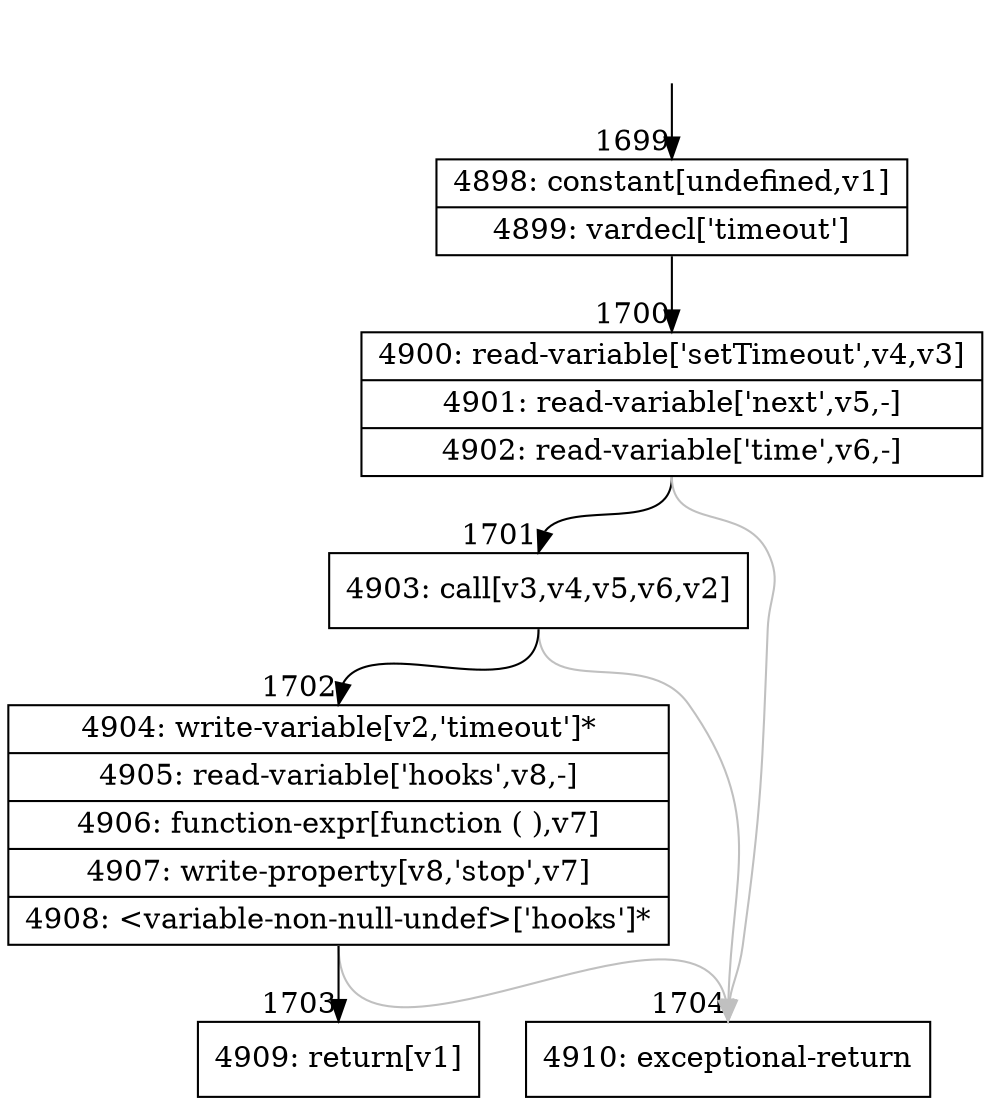 digraph {
rankdir="TD"
BB_entry119[shape=none,label=""];
BB_entry119 -> BB1699 [tailport=s, headport=n, headlabel="    1699"]
BB1699 [shape=record label="{4898: constant[undefined,v1]|4899: vardecl['timeout']}" ] 
BB1699 -> BB1700 [tailport=s, headport=n, headlabel="      1700"]
BB1700 [shape=record label="{4900: read-variable['setTimeout',v4,v3]|4901: read-variable['next',v5,-]|4902: read-variable['time',v6,-]}" ] 
BB1700 -> BB1701 [tailport=s, headport=n, headlabel="      1701"]
BB1700 -> BB1704 [tailport=s, headport=n, color=gray, headlabel="      1704"]
BB1701 [shape=record label="{4903: call[v3,v4,v5,v6,v2]}" ] 
BB1701 -> BB1702 [tailport=s, headport=n, headlabel="      1702"]
BB1701 -> BB1704 [tailport=s, headport=n, color=gray]
BB1702 [shape=record label="{4904: write-variable[v2,'timeout']*|4905: read-variable['hooks',v8,-]|4906: function-expr[function ( ),v7]|4907: write-property[v8,'stop',v7]|4908: \<variable-non-null-undef\>['hooks']*}" ] 
BB1702 -> BB1703 [tailport=s, headport=n, headlabel="      1703"]
BB1702 -> BB1704 [tailport=s, headport=n, color=gray]
BB1703 [shape=record label="{4909: return[v1]}" ] 
BB1704 [shape=record label="{4910: exceptional-return}" ] 
}
